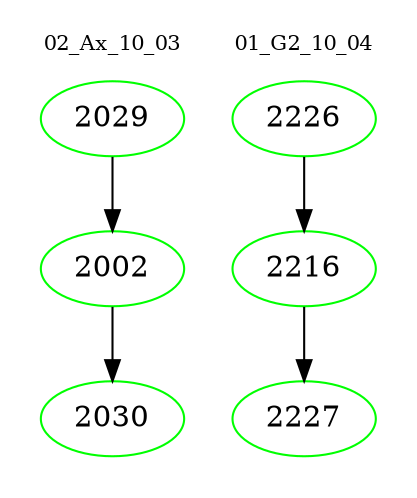 digraph{
subgraph cluster_0 {
color = white
label = "02_Ax_10_03";
fontsize=10;
T0_2029 [label="2029", color="green"]
T0_2029 -> T0_2002 [color="black"]
T0_2002 [label="2002", color="green"]
T0_2002 -> T0_2030 [color="black"]
T0_2030 [label="2030", color="green"]
}
subgraph cluster_1 {
color = white
label = "01_G2_10_04";
fontsize=10;
T1_2226 [label="2226", color="green"]
T1_2226 -> T1_2216 [color="black"]
T1_2216 [label="2216", color="green"]
T1_2216 -> T1_2227 [color="black"]
T1_2227 [label="2227", color="green"]
}
}
